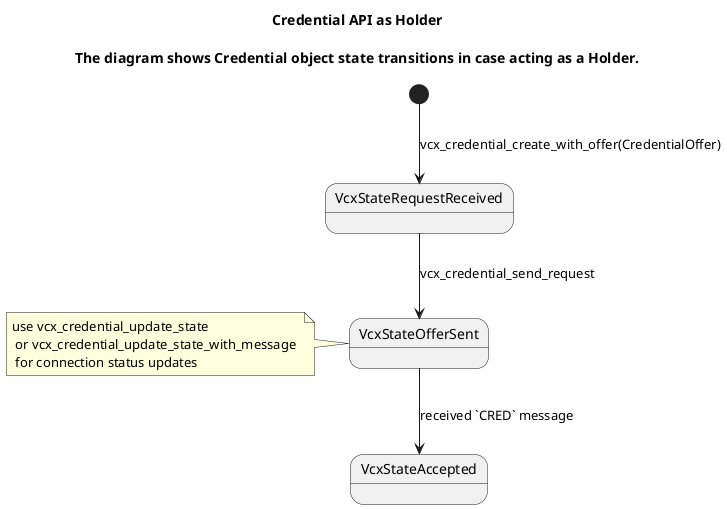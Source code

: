 @startuml
title
 Credential API as Holder

 The diagram shows Credential object state transitions in case acting as a Holder.
end title

[*] --> VcxStateRequestReceived: vcx_credential_create_with_offer(CredentialOffer)

VcxStateRequestReceived --> VcxStateOfferSent: vcx_credential_send_request

note left of VcxStateOfferSent : use vcx_credential_update_state \n or vcx_credential_update_state_with_message \n for connection status updates

VcxStateOfferSent --> VcxStateAccepted: received `CRED` message

@enduml